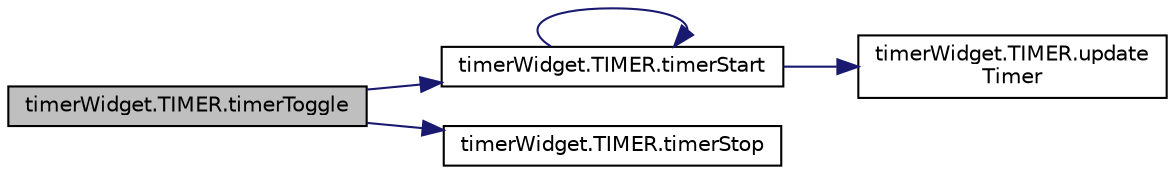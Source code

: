 digraph "timerWidget.TIMER.timerToggle"
{
 // LATEX_PDF_SIZE
  edge [fontname="Helvetica",fontsize="10",labelfontname="Helvetica",labelfontsize="10"];
  node [fontname="Helvetica",fontsize="10",shape=record];
  rankdir="LR";
  Node1 [label="timerWidget.TIMER.timerToggle",height=0.2,width=0.4,color="black", fillcolor="grey75", style="filled", fontcolor="black",tooltip=" "];
  Node1 -> Node2 [color="midnightblue",fontsize="10",style="solid",fontname="Helvetica"];
  Node2 [label="timerWidget.TIMER.timerStart",height=0.2,width=0.4,color="black", fillcolor="white", style="filled",URL="$classtimer_widget_1_1_t_i_m_e_r.html#a224dd4e2caf1ac0053e58acd8ad2a61e",tooltip=" "];
  Node2 -> Node2 [color="midnightblue",fontsize="10",style="solid",fontname="Helvetica"];
  Node2 -> Node3 [color="midnightblue",fontsize="10",style="solid",fontname="Helvetica"];
  Node3 [label="timerWidget.TIMER.update\lTimer",height=0.2,width=0.4,color="black", fillcolor="white", style="filled",URL="$classtimer_widget_1_1_t_i_m_e_r.html#a8ec729a33b2e09cb96add48326d75c95",tooltip=" "];
  Node1 -> Node4 [color="midnightblue",fontsize="10",style="solid",fontname="Helvetica"];
  Node4 [label="timerWidget.TIMER.timerStop",height=0.2,width=0.4,color="black", fillcolor="white", style="filled",URL="$classtimer_widget_1_1_t_i_m_e_r.html#a86720f9a93a193a329abdda551578f9e",tooltip=" "];
}

